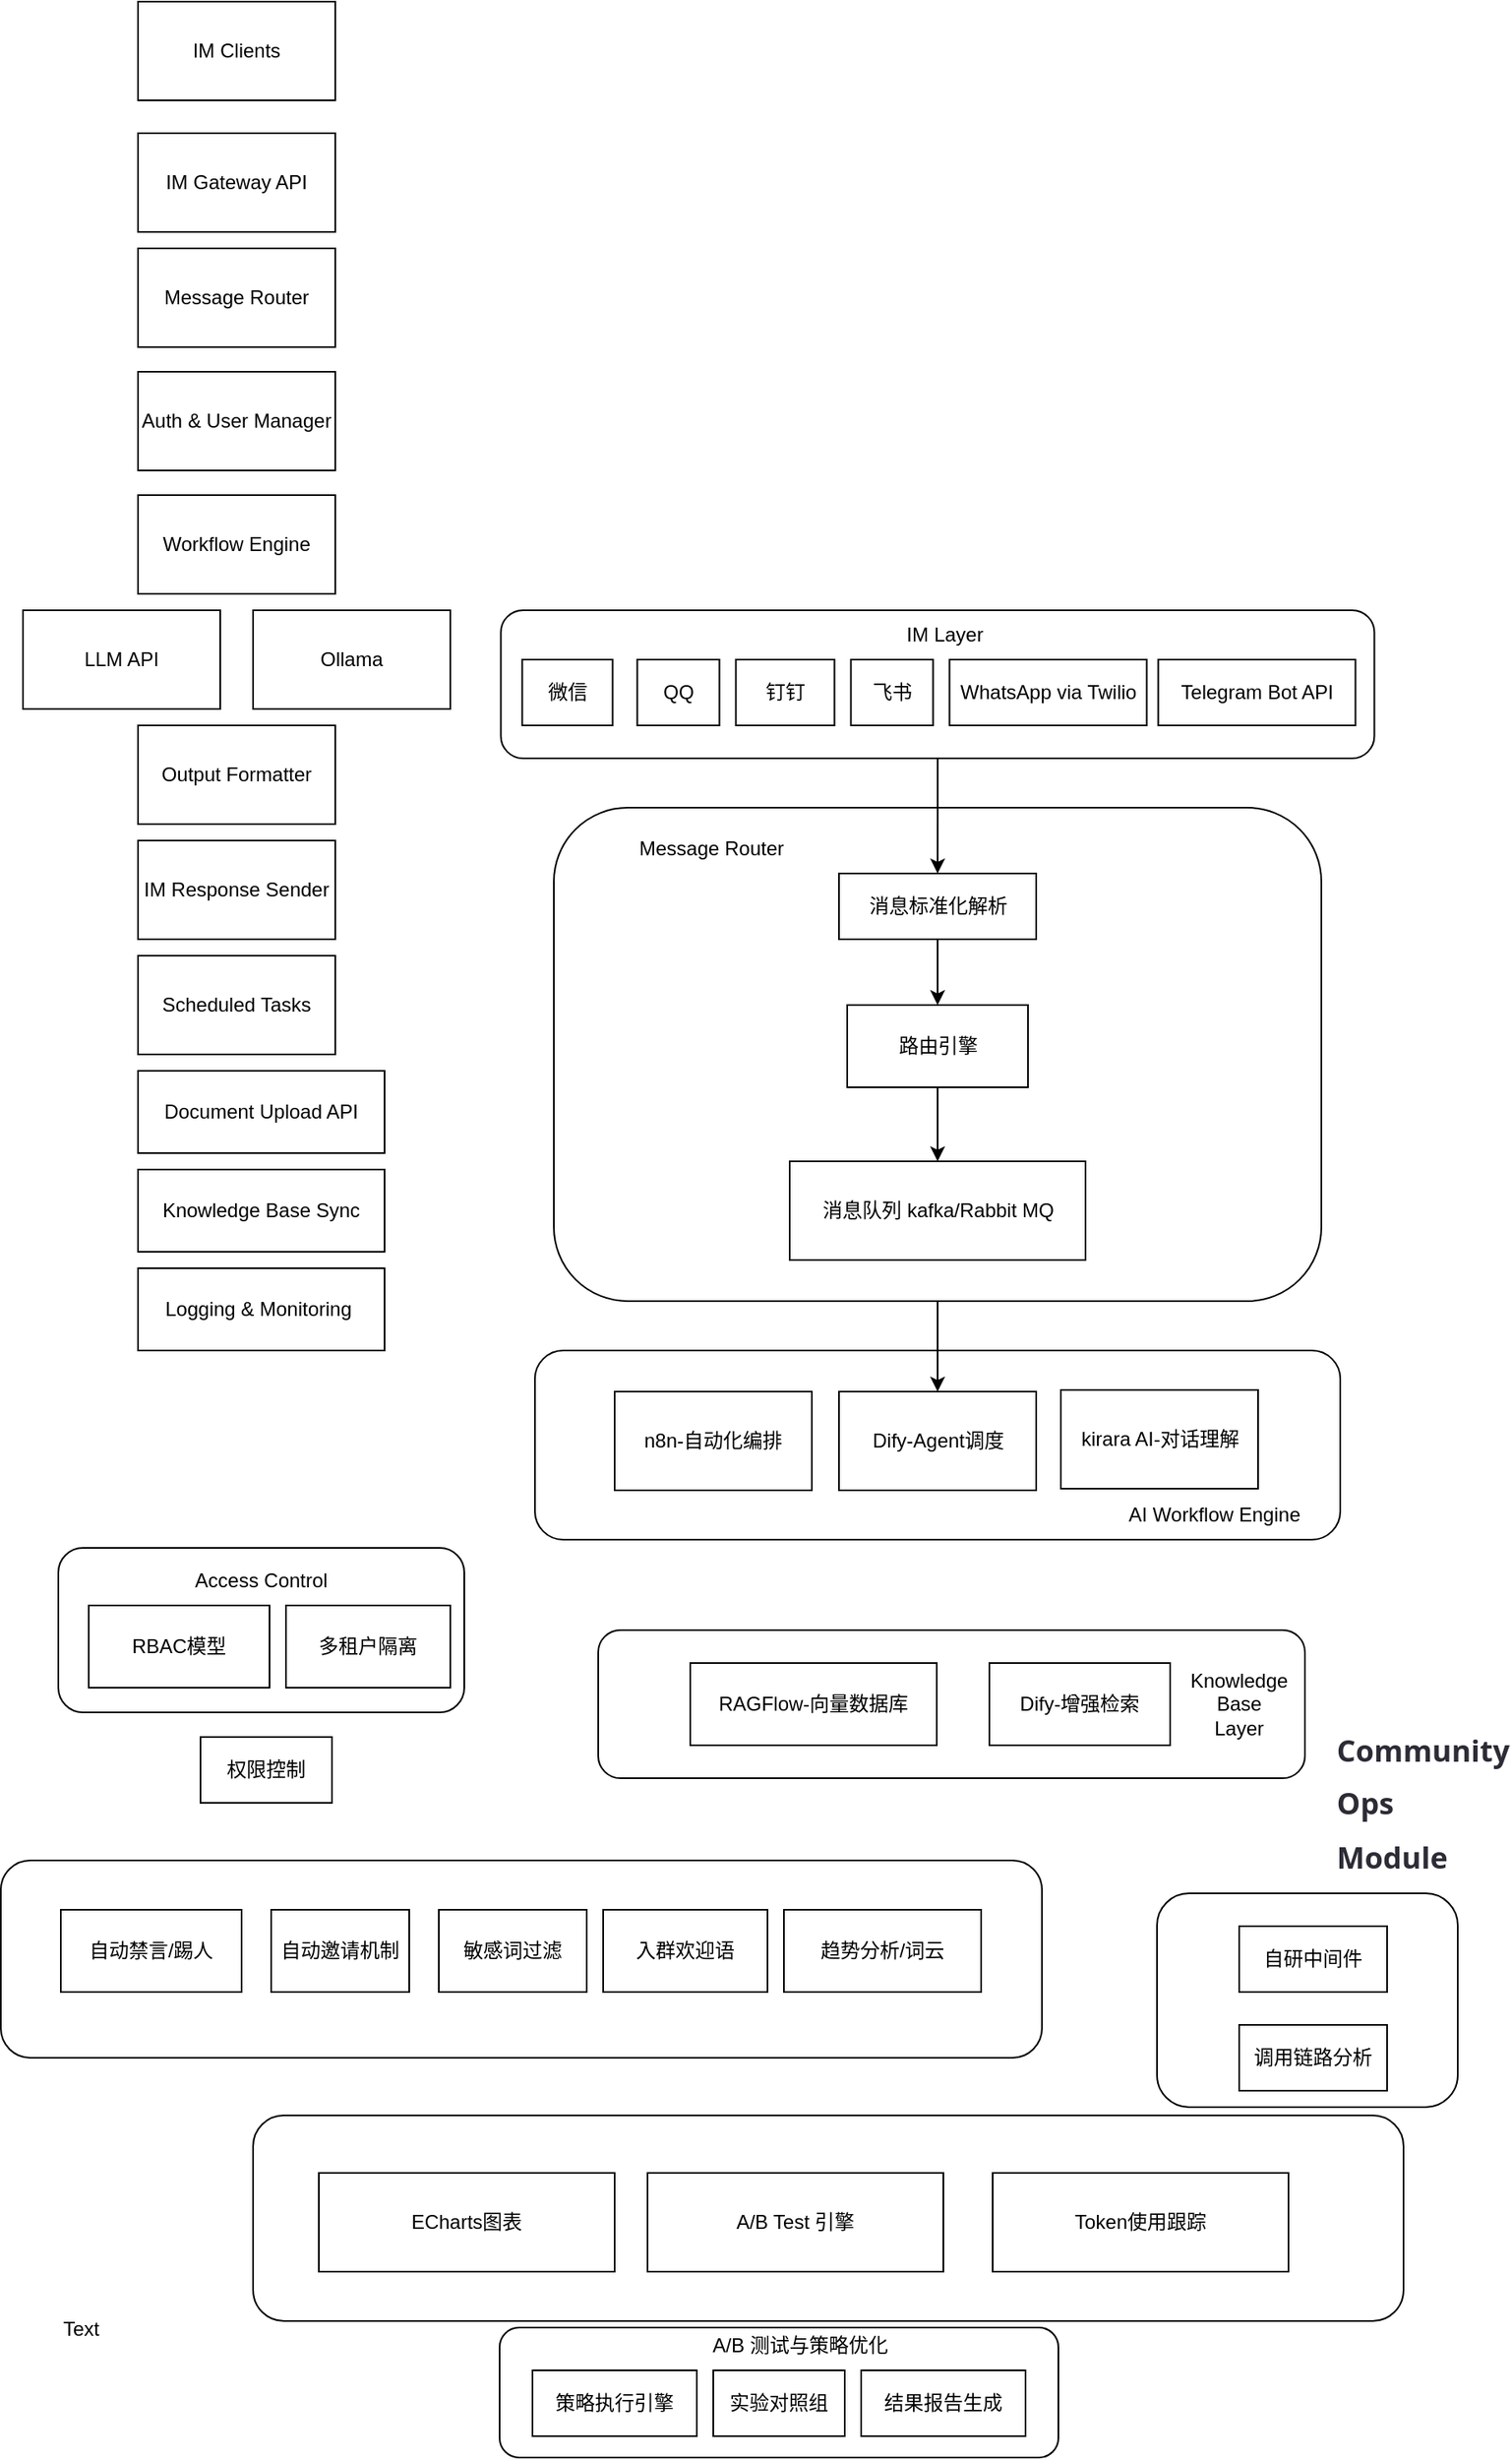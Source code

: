 <mxfile version="26.2.14">
  <diagram name="第 1 页" id="JanZvm9GmfoyH5EoVBpL">
    <mxGraphModel dx="1653" dy="920" grid="1" gridSize="10" guides="1" tooltips="1" connect="1" arrows="1" fold="1" page="1" pageScale="1" pageWidth="827" pageHeight="1169" math="0" shadow="0">
      <root>
        <mxCell id="0" />
        <mxCell id="1" parent="0" />
        <mxCell id="R6lNFjQ6ufHweTg9IIqP-63" value="&lt;span style=&quot;color: rgba(0, 0, 0, 0); font-family: monospace; font-size: 0px; text-align: start; text-wrap-mode: nowrap;&quot;&gt;%3CmxGraphModel%3E%3Croot%3E%3CmxCell%20id%3D%220%22%2F%3E%3CmxCell%20id%3D%221%22%20parent%3D%220%22%2F%3E%3CmxCell%20id%3D%222%22%20value%3D%22%22%20style%3D%22rounded%3D1%3BwhiteSpace%3Dwrap%3Bhtml%3D1%3B%22%20vertex%3D%221%22%20parent%3D%221%22%3E%3CmxGeometry%20x%3D%22373%22%20y%3D%22790%22%20width%3D%22467%22%20height%3D%22340%22%20as%3D%22geometry%22%2F%3E%3C%2FmxCell%3E%3C%2Froot%3E%3C%2FmxGraphModel%3E&lt;/span&gt;" style="rounded=1;whiteSpace=wrap;html=1;" vertex="1" parent="1">
          <mxGeometry x="71.5" y="1240" width="247" height="100" as="geometry" />
        </mxCell>
        <mxCell id="R6lNFjQ6ufHweTg9IIqP-62" value="&lt;span style=&quot;color: rgba(0, 0, 0, 0); font-family: monospace; font-size: 0px; text-align: start; text-wrap-mode: nowrap;&quot;&gt;%3CmxGraphModel%3E%3Croot%3E%3CmxCell%20id%3D%220%22%2F%3E%3CmxCell%20id%3D%221%22%20parent%3D%220%22%2F%3E%3CmxCell%20id%3D%222%22%20value%3D%22%22%20style%3D%22rounded%3D1%3BwhiteSpace%3Dwrap%3Bhtml%3D1%3B%22%20vertex%3D%221%22%20parent%3D%221%22%3E%3CmxGeometry%20x%3D%22373%22%20y%3D%22790%22%20width%3D%22467%22%20height%3D%22340%22%20as%3D%22geometry%22%2F%3E%3C%2FmxCell%3E%3C%2Froot%3E%3C%2FmxGraphModel%3E&lt;/span&gt;" style="rounded=1;whiteSpace=wrap;html=1;" vertex="1" parent="1">
          <mxGeometry x="36.5" y="1430" width="633.5" height="120" as="geometry" />
        </mxCell>
        <mxCell id="R6lNFjQ6ufHweTg9IIqP-61" value="&lt;span style=&quot;color: rgba(0, 0, 0, 0); font-family: monospace; font-size: 0px; text-align: start; text-wrap-mode: nowrap;&quot;&gt;%3CmxGraphModel%3E%3Croot%3E%3CmxCell%20id%3D%220%22%2F%3E%3CmxCell%20id%3D%221%22%20parent%3D%220%22%2F%3E%3CmxCell%20id%3D%222%22%20value%3D%22%22%20style%3D%22rounded%3D1%3BwhiteSpace%3Dwrap%3Bhtml%3D1%3B%22%20vertex%3D%221%22%20parent%3D%221%22%3E%3CmxGeometry%20x%3D%22373%22%20y%3D%22790%22%20width%3D%22467%22%20height%3D%22340%22%20as%3D%22geometry%22%2F%3E%3C%2FmxCell%3E%3C%2Froot%3E%3C%2FmxGraphModel%3E&lt;/span&gt;" style="rounded=1;whiteSpace=wrap;html=1;" vertex="1" parent="1">
          <mxGeometry x="190" y="1585" width="700" height="125" as="geometry" />
        </mxCell>
        <mxCell id="R6lNFjQ6ufHweTg9IIqP-60" value="&lt;span style=&quot;color: rgba(0, 0, 0, 0); font-family: monospace; font-size: 0px; text-align: start; text-wrap-mode: nowrap;&quot;&gt;%3CmxGraphModel%3E%3Croot%3E%3CmxCell%20id%3D%220%22%2F%3E%3CmxCell%20id%3D%221%22%20parent%3D%220%22%2F%3E%3CmxCell%20id%3D%222%22%20value%3D%22%22%20style%3D%22rounded%3D1%3BwhiteSpace%3Dwrap%3Bhtml%3D1%3B%22%20vertex%3D%221%22%20parent%3D%221%22%3E%3CmxGeometry%20x%3D%22373%22%20y%3D%22790%22%20width%3D%22467%22%20height%3D%22340%22%20as%3D%22geometry%22%2F%3E%3C%2FmxCell%3E%3C%2Froot%3E%3C%2FmxGraphModel%3E&lt;/span&gt;" style="rounded=1;whiteSpace=wrap;html=1;" vertex="1" parent="1">
          <mxGeometry x="740" y="1450" width="183" height="130" as="geometry" />
        </mxCell>
        <mxCell id="R6lNFjQ6ufHweTg9IIqP-58" value="&lt;span style=&quot;color: rgba(0, 0, 0, 0); font-family: monospace; font-size: 0px; text-align: start; text-wrap-mode: nowrap;&quot;&gt;%3CmxGraphModel%3E%3Croot%3E%3CmxCell%20id%3D%220%22%2F%3E%3CmxCell%20id%3D%221%22%20parent%3D%220%22%2F%3E%3CmxCell%20id%3D%222%22%20value%3D%22%22%20style%3D%22rounded%3D1%3BwhiteSpace%3Dwrap%3Bhtml%3D1%3B%22%20vertex%3D%221%22%20parent%3D%221%22%3E%3CmxGeometry%20x%3D%22373%22%20y%3D%22790%22%20width%3D%22467%22%20height%3D%22340%22%20as%3D%22geometry%22%2F%3E%3C%2FmxCell%3E%3C%2Froot%3E%3C%2FmxGraphModel%3E&lt;/span&gt;" style="rounded=1;whiteSpace=wrap;html=1;" vertex="1" parent="1">
          <mxGeometry x="400" y="1290" width="430" height="90" as="geometry" />
        </mxCell>
        <mxCell id="R6lNFjQ6ufHweTg9IIqP-57" value="&lt;span style=&quot;color: rgba(0, 0, 0, 0); font-family: monospace; font-size: 0px; text-align: start; text-wrap-mode: nowrap;&quot;&gt;%3CmxGraphModel%3E%3Croot%3E%3CmxCell%20id%3D%220%22%2F%3E%3CmxCell%20id%3D%221%22%20parent%3D%220%22%2F%3E%3CmxCell%20id%3D%222%22%20value%3D%22%22%20style%3D%22rounded%3D1%3BwhiteSpace%3Dwrap%3Bhtml%3D1%3B%22%20vertex%3D%221%22%20parent%3D%221%22%3E%3CmxGeometry%20x%3D%22373%22%20y%3D%22790%22%20width%3D%22467%22%20height%3D%22340%22%20as%3D%22geometry%22%2F%3E%3C%2FmxCell%3E%3C%2Froot%3E%3C%2FmxGraphModel%3E&lt;/span&gt;" style="rounded=1;whiteSpace=wrap;html=1;" vertex="1" parent="1">
          <mxGeometry x="361.5" y="1120" width="490" height="115" as="geometry" />
        </mxCell>
        <mxCell id="R6lNFjQ6ufHweTg9IIqP-71" value="" style="edgeStyle=orthogonalEdgeStyle;rounded=0;orthogonalLoop=1;jettySize=auto;html=1;" edge="1" parent="1" source="R6lNFjQ6ufHweTg9IIqP-56" target="R6lNFjQ6ufHweTg9IIqP-27">
          <mxGeometry relative="1" as="geometry" />
        </mxCell>
        <mxCell id="R6lNFjQ6ufHweTg9IIqP-56" value="" style="rounded=1;whiteSpace=wrap;html=1;" vertex="1" parent="1">
          <mxGeometry x="373" y="790" width="467" height="300" as="geometry" />
        </mxCell>
        <mxCell id="R6lNFjQ6ufHweTg9IIqP-67" value="" style="edgeStyle=orthogonalEdgeStyle;rounded=0;orthogonalLoop=1;jettySize=auto;html=1;" edge="1" parent="1" source="R6lNFjQ6ufHweTg9IIqP-52" target="R6lNFjQ6ufHweTg9IIqP-23">
          <mxGeometry relative="1" as="geometry" />
        </mxCell>
        <mxCell id="R6lNFjQ6ufHweTg9IIqP-52" value="" style="rounded=1;whiteSpace=wrap;html=1;" vertex="1" parent="1">
          <mxGeometry x="340.75" y="670" width="531.5" height="90" as="geometry" />
        </mxCell>
        <mxCell id="R6lNFjQ6ufHweTg9IIqP-49" value="" style="rounded=1;whiteSpace=wrap;html=1;" vertex="1" parent="1">
          <mxGeometry x="340" y="1714" width="340" height="79" as="geometry" />
        </mxCell>
        <mxCell id="R6lNFjQ6ufHweTg9IIqP-1" value="IM Clients" style="rounded=0;whiteSpace=wrap;html=1;" vertex="1" parent="1">
          <mxGeometry x="120" y="300" width="120" height="60" as="geometry" />
        </mxCell>
        <mxCell id="R6lNFjQ6ufHweTg9IIqP-2" value="IM Gateway API" style="rounded=0;whiteSpace=wrap;html=1;" vertex="1" parent="1">
          <mxGeometry x="120" y="380" width="120" height="60" as="geometry" />
        </mxCell>
        <mxCell id="R6lNFjQ6ufHweTg9IIqP-3" value="Message Router" style="rounded=0;whiteSpace=wrap;html=1;" vertex="1" parent="1">
          <mxGeometry x="120" y="450" width="120" height="60" as="geometry" />
        </mxCell>
        <mxCell id="R6lNFjQ6ufHweTg9IIqP-4" value="Auth &amp;amp; User Manager" style="rounded=0;whiteSpace=wrap;html=1;" vertex="1" parent="1">
          <mxGeometry x="120" y="525" width="120" height="60" as="geometry" />
        </mxCell>
        <mxCell id="R6lNFjQ6ufHweTg9IIqP-5" value="Workflow Engine" style="rounded=0;whiteSpace=wrap;html=1;" vertex="1" parent="1">
          <mxGeometry x="120" y="600" width="120" height="60" as="geometry" />
        </mxCell>
        <mxCell id="R6lNFjQ6ufHweTg9IIqP-6" value="LLM API" style="rounded=0;whiteSpace=wrap;html=1;" vertex="1" parent="1">
          <mxGeometry x="50" y="670" width="120" height="60" as="geometry" />
        </mxCell>
        <mxCell id="R6lNFjQ6ufHweTg9IIqP-7" value="Ollama" style="rounded=0;whiteSpace=wrap;html=1;" vertex="1" parent="1">
          <mxGeometry x="190" y="670" width="120" height="60" as="geometry" />
        </mxCell>
        <mxCell id="R6lNFjQ6ufHweTg9IIqP-8" value="消息队列 kafka/Rabbit MQ" style="rounded=0;whiteSpace=wrap;html=1;" vertex="1" parent="1">
          <mxGeometry x="516.5" y="1005" width="180" height="60" as="geometry" />
        </mxCell>
        <mxCell id="R6lNFjQ6ufHweTg9IIqP-9" value="Output Formatter" style="rounded=0;whiteSpace=wrap;html=1;" vertex="1" parent="1">
          <mxGeometry x="120" y="740" width="120" height="60" as="geometry" />
        </mxCell>
        <mxCell id="R6lNFjQ6ufHweTg9IIqP-10" value="IM Response Sender" style="rounded=0;whiteSpace=wrap;html=1;" vertex="1" parent="1">
          <mxGeometry x="120" y="810" width="120" height="60" as="geometry" />
        </mxCell>
        <mxCell id="R6lNFjQ6ufHweTg9IIqP-11" value="Scheduled Tasks" style="rounded=0;whiteSpace=wrap;html=1;" vertex="1" parent="1">
          <mxGeometry x="120" y="880" width="120" height="60" as="geometry" />
        </mxCell>
        <mxCell id="R6lNFjQ6ufHweTg9IIqP-12" value="Document Upload API" style="rounded=0;whiteSpace=wrap;html=1;" vertex="1" parent="1">
          <mxGeometry x="120" y="950" width="150" height="50" as="geometry" />
        </mxCell>
        <mxCell id="R6lNFjQ6ufHweTg9IIqP-13" value="Knowledge Base Sync" style="rounded=0;whiteSpace=wrap;html=1;" vertex="1" parent="1">
          <mxGeometry x="120" y="1010" width="150" height="50" as="geometry" />
        </mxCell>
        <mxCell id="R6lNFjQ6ufHweTg9IIqP-14" value="Logging &amp;amp; Monitoring&amp;nbsp;" style="rounded=0;whiteSpace=wrap;html=1;" vertex="1" parent="1">
          <mxGeometry x="120" y="1070" width="150" height="50" as="geometry" />
        </mxCell>
        <mxCell id="R6lNFjQ6ufHweTg9IIqP-16" value="微信" style="rounded=0;whiteSpace=wrap;html=1;" vertex="1" parent="1">
          <mxGeometry x="353.75" y="700" width="55" height="40" as="geometry" />
        </mxCell>
        <mxCell id="R6lNFjQ6ufHweTg9IIqP-18" value="QQ" style="rounded=0;whiteSpace=wrap;html=1;" vertex="1" parent="1">
          <mxGeometry x="423.75" y="700" width="50" height="40" as="geometry" />
        </mxCell>
        <mxCell id="R6lNFjQ6ufHweTg9IIqP-19" value="钉钉" style="rounded=0;whiteSpace=wrap;html=1;" vertex="1" parent="1">
          <mxGeometry x="483.75" y="700" width="60" height="40" as="geometry" />
        </mxCell>
        <mxCell id="R6lNFjQ6ufHweTg9IIqP-20" value="飞书" style="rounded=0;whiteSpace=wrap;html=1;" vertex="1" parent="1">
          <mxGeometry x="553.75" y="700" width="50" height="40" as="geometry" />
        </mxCell>
        <mxCell id="R6lNFjQ6ufHweTg9IIqP-21" value="WhatsApp via Twilio" style="rounded=0;whiteSpace=wrap;html=1;" vertex="1" parent="1">
          <mxGeometry x="613.75" y="700" width="120" height="40" as="geometry" />
        </mxCell>
        <mxCell id="R6lNFjQ6ufHweTg9IIqP-22" value="Telegram Bot API&lt;span style=&quot;color: rgba(0, 0, 0, 0); font-family: monospace; font-size: 0px; text-align: start; text-wrap-mode: nowrap;&quot;&gt;%3CmxGraphModel%3E%3Croot%3E%3CmxCell%20id%3D%220%22%2F%3E%3CmxCell%20id%3D%221%22%20parent%3D%220%22%2F%3E%3CmxCell%20id%3D%222%22%20value%3D%22WhatsApp%20via%20Twilio%22%20style%3D%22rounded%3D0%3BwhiteSpace%3Dwrap%3Bhtml%3D1%3B%22%20vertex%3D%221%22%20parent%3D%221%22%3E%3CmxGeometry%20x%3D%22480%22%20y%3D%22490%22%20width%3D%22120%22%20height%3D%2260%22%20as%3D%22geometry%22%2F%3E%3C%2FmxCell%3E%3C%2Froot%3E%3C%2FmxGraphModel%3E&lt;/span&gt;" style="rounded=0;whiteSpace=wrap;html=1;" vertex="1" parent="1">
          <mxGeometry x="740.75" y="700" width="120" height="40" as="geometry" />
        </mxCell>
        <mxCell id="R6lNFjQ6ufHweTg9IIqP-65" value="" style="edgeStyle=orthogonalEdgeStyle;rounded=0;orthogonalLoop=1;jettySize=auto;html=1;" edge="1" parent="1" source="R6lNFjQ6ufHweTg9IIqP-23" target="R6lNFjQ6ufHweTg9IIqP-24">
          <mxGeometry relative="1" as="geometry" />
        </mxCell>
        <mxCell id="R6lNFjQ6ufHweTg9IIqP-23" value="消息标准化解析" style="rounded=0;whiteSpace=wrap;html=1;" vertex="1" parent="1">
          <mxGeometry x="546.5" y="830" width="120" height="40" as="geometry" />
        </mxCell>
        <mxCell id="R6lNFjQ6ufHweTg9IIqP-66" value="" style="edgeStyle=orthogonalEdgeStyle;rounded=0;orthogonalLoop=1;jettySize=auto;html=1;" edge="1" parent="1" source="R6lNFjQ6ufHweTg9IIqP-24" target="R6lNFjQ6ufHweTg9IIqP-8">
          <mxGeometry relative="1" as="geometry" />
        </mxCell>
        <mxCell id="R6lNFjQ6ufHweTg9IIqP-24" value="路由引擎" style="rounded=0;whiteSpace=wrap;html=1;" vertex="1" parent="1">
          <mxGeometry x="551.5" y="910" width="110" height="50" as="geometry" />
        </mxCell>
        <mxCell id="R6lNFjQ6ufHweTg9IIqP-26" value="n8n-自动化编排" style="rounded=0;whiteSpace=wrap;html=1;" vertex="1" parent="1">
          <mxGeometry x="410" y="1145" width="120" height="60" as="geometry" />
        </mxCell>
        <mxCell id="R6lNFjQ6ufHweTg9IIqP-27" value="Dify-Agent调度" style="rounded=0;whiteSpace=wrap;html=1;" vertex="1" parent="1">
          <mxGeometry x="546.5" y="1145" width="120" height="60" as="geometry" />
        </mxCell>
        <mxCell id="R6lNFjQ6ufHweTg9IIqP-28" value="kirara AI-对话理解" style="rounded=0;whiteSpace=wrap;html=1;" vertex="1" parent="1">
          <mxGeometry x="681.5" y="1144" width="120" height="60" as="geometry" />
        </mxCell>
        <mxCell id="R6lNFjQ6ufHweTg9IIqP-29" value="Dify-增强检索" style="rounded=0;whiteSpace=wrap;html=1;" vertex="1" parent="1">
          <mxGeometry x="638" y="1310" width="110" height="50" as="geometry" />
        </mxCell>
        <mxCell id="R6lNFjQ6ufHweTg9IIqP-30" value="RAGFlow-向量数据库" style="rounded=0;whiteSpace=wrap;html=1;" vertex="1" parent="1">
          <mxGeometry x="456" y="1310" width="150" height="50" as="geometry" />
        </mxCell>
        <mxCell id="R6lNFjQ6ufHweTg9IIqP-32" value="RBAC模型" style="rounded=0;whiteSpace=wrap;html=1;" vertex="1" parent="1">
          <mxGeometry x="90" y="1275" width="110" height="50" as="geometry" />
        </mxCell>
        <mxCell id="R6lNFjQ6ufHweTg9IIqP-33" value="自动禁言/踢人" style="rounded=0;whiteSpace=wrap;html=1;" vertex="1" parent="1">
          <mxGeometry x="73" y="1460" width="110" height="50" as="geometry" />
        </mxCell>
        <mxCell id="R6lNFjQ6ufHweTg9IIqP-34" value="多租户隔离" style="rounded=0;whiteSpace=wrap;html=1;" vertex="1" parent="1">
          <mxGeometry x="210" y="1275" width="100" height="50" as="geometry" />
        </mxCell>
        <mxCell id="R6lNFjQ6ufHweTg9IIqP-35" value="权限控制" style="rounded=0;whiteSpace=wrap;html=1;" vertex="1" parent="1">
          <mxGeometry x="158" y="1355" width="80" height="40" as="geometry" />
        </mxCell>
        <mxCell id="R6lNFjQ6ufHweTg9IIqP-36" value="自动邀请机制" style="rounded=0;whiteSpace=wrap;html=1;" vertex="1" parent="1">
          <mxGeometry x="201" y="1460" width="84" height="50" as="geometry" />
        </mxCell>
        <mxCell id="R6lNFjQ6ufHweTg9IIqP-37" value="敏感词过滤" style="rounded=0;whiteSpace=wrap;html=1;" vertex="1" parent="1">
          <mxGeometry x="303" y="1460" width="90" height="50" as="geometry" />
        </mxCell>
        <mxCell id="R6lNFjQ6ufHweTg9IIqP-38" value="入群欢迎语" style="rounded=0;whiteSpace=wrap;html=1;" vertex="1" parent="1">
          <mxGeometry x="403" y="1460" width="100" height="50" as="geometry" />
        </mxCell>
        <mxCell id="R6lNFjQ6ufHweTg9IIqP-39" value="趋势分析/词云" style="rounded=0;whiteSpace=wrap;html=1;" vertex="1" parent="1">
          <mxGeometry x="513" y="1460" width="120" height="50" as="geometry" />
        </mxCell>
        <mxCell id="R6lNFjQ6ufHweTg9IIqP-40" value="自研中间件" style="rounded=0;whiteSpace=wrap;html=1;" vertex="1" parent="1">
          <mxGeometry x="790" y="1470" width="90" height="40" as="geometry" />
        </mxCell>
        <mxCell id="R6lNFjQ6ufHweTg9IIqP-41" value="调用链路分析" style="rounded=0;whiteSpace=wrap;html=1;" vertex="1" parent="1">
          <mxGeometry x="790" y="1530" width="90" height="40" as="geometry" />
        </mxCell>
        <mxCell id="R6lNFjQ6ufHweTg9IIqP-42" value="Token使用跟踪" style="rounded=0;whiteSpace=wrap;html=1;" vertex="1" parent="1">
          <mxGeometry x="640" y="1620" width="180" height="60" as="geometry" />
        </mxCell>
        <mxCell id="R6lNFjQ6ufHweTg9IIqP-43" value="A/B Test 引擎" style="rounded=0;whiteSpace=wrap;html=1;" vertex="1" parent="1">
          <mxGeometry x="430" y="1620" width="180" height="60" as="geometry" />
        </mxCell>
        <mxCell id="R6lNFjQ6ufHweTg9IIqP-44" value="ECharts图表" style="rounded=0;whiteSpace=wrap;html=1;" vertex="1" parent="1">
          <mxGeometry x="230" y="1620" width="180" height="60" as="geometry" />
        </mxCell>
        <mxCell id="R6lNFjQ6ufHweTg9IIqP-45" value="策略执行引擎" style="rounded=0;whiteSpace=wrap;html=1;" vertex="1" parent="1">
          <mxGeometry x="360" y="1740" width="100" height="40" as="geometry" />
        </mxCell>
        <mxCell id="R6lNFjQ6ufHweTg9IIqP-46" value="实验对照组" style="rounded=0;whiteSpace=wrap;html=1;" vertex="1" parent="1">
          <mxGeometry x="470" y="1740" width="80" height="40" as="geometry" />
        </mxCell>
        <mxCell id="R6lNFjQ6ufHweTg9IIqP-47" value="结果报告生成" style="rounded=0;whiteSpace=wrap;html=1;" vertex="1" parent="1">
          <mxGeometry x="560" y="1740" width="100" height="40" as="geometry" />
        </mxCell>
        <mxCell id="R6lNFjQ6ufHweTg9IIqP-50" value="A/B 测试与策略优化" style="text;strokeColor=none;align=center;fillColor=none;html=1;verticalAlign=middle;whiteSpace=wrap;rounded=0;" vertex="1" parent="1">
          <mxGeometry x="440" y="1709" width="166" height="31" as="geometry" />
        </mxCell>
        <mxCell id="R6lNFjQ6ufHweTg9IIqP-51" value="Text" style="text;html=1;align=center;verticalAlign=middle;resizable=0;points=[];autosize=1;strokeColor=none;fillColor=none;" vertex="1" parent="1">
          <mxGeometry x="60" y="1700" width="50" height="30" as="geometry" />
        </mxCell>
        <mxCell id="R6lNFjQ6ufHweTg9IIqP-53" value="IM Layer" style="text;strokeColor=none;align=center;fillColor=none;html=1;verticalAlign=middle;whiteSpace=wrap;rounded=0;" vertex="1" parent="1">
          <mxGeometry x="580.75" y="670" width="60" height="30" as="geometry" />
        </mxCell>
        <mxCell id="R6lNFjQ6ufHweTg9IIqP-68" style="edgeStyle=orthogonalEdgeStyle;rounded=0;orthogonalLoop=1;jettySize=auto;html=1;exitX=0.5;exitY=1;exitDx=0;exitDy=0;" edge="1" parent="1" source="R6lNFjQ6ufHweTg9IIqP-56" target="R6lNFjQ6ufHweTg9IIqP-56">
          <mxGeometry relative="1" as="geometry" />
        </mxCell>
        <mxCell id="R6lNFjQ6ufHweTg9IIqP-69" value="Message Router" style="text;strokeColor=none;align=center;fillColor=none;html=1;verticalAlign=middle;whiteSpace=wrap;rounded=0;" vertex="1" parent="1">
          <mxGeometry x="414" y="800" width="110" height="30" as="geometry" />
        </mxCell>
        <mxCell id="R6lNFjQ6ufHweTg9IIqP-70" value="AI Workflow Engine" style="text;strokeColor=none;align=center;fillColor=none;html=1;verticalAlign=middle;whiteSpace=wrap;rounded=0;" vertex="1" parent="1">
          <mxGeometry x="720" y="1205" width="110" height="30" as="geometry" />
        </mxCell>
        <mxCell id="R6lNFjQ6ufHweTg9IIqP-72" value="Access Control" style="text;strokeColor=none;align=center;fillColor=none;html=1;verticalAlign=middle;whiteSpace=wrap;rounded=0;" vertex="1" parent="1">
          <mxGeometry x="140" y="1245" width="110" height="30" as="geometry" />
        </mxCell>
        <mxCell id="R6lNFjQ6ufHweTg9IIqP-73" value="Knowledge Base Layer" style="text;strokeColor=none;align=center;fillColor=none;html=1;verticalAlign=middle;whiteSpace=wrap;rounded=0;" vertex="1" parent="1">
          <mxGeometry x="760" y="1320" width="60" height="30" as="geometry" />
        </mxCell>
        <mxCell id="R6lNFjQ6ufHweTg9IIqP-74" value="&lt;h3 style=&quot;--tw-border-spacing-x: 0; --tw-border-spacing-y: 0; --tw-translate-x: 0; --tw-translate-y: 0; --tw-rotate: 0; --tw-skew-x: 0; --tw-skew-y: 0; --tw-scale-x: 1; --tw-scale-y: 1; --tw-pan-x: ; --tw-pan-y: ; --tw-pinch-zoom: ; --tw-scroll-snap-strictness: proximity; --tw-gradient-from-position: ; --tw-gradient-via-position: ; --tw-gradient-to-position: ; --tw-ordinal: ; --tw-slashed-zero: ; --tw-numeric-figure: ; --tw-numeric-spacing: ; --tw-numeric-fraction: ; --tw-ring-inset: ; --tw-ring-offset-width: 0px; --tw-ring-offset-color: #fff; --tw-ring-color: rgb(59 130 246 / .5); --tw-ring-offset-shadow: 0 0 #0000; --tw-ring-shadow: 0 0 #0000; --tw-shadow: 0 0 #0000; --tw-shadow-colored: 0 0 #0000; --tw-blur: ; --tw-brightness: ; --tw-contrast: ; --tw-grayscale: ; --tw-hue-rotate: ; --tw-invert: ; --tw-saturate: ; --tw-sepia: ; --tw-drop-shadow: ; --tw-backdrop-blur: ; --tw-backdrop-brightness: ; --tw-backdrop-contrast: ; --tw-backdrop-grayscale: ; --tw-backdrop-hue-rotate: ; --tw-backdrop-invert: ; --tw-backdrop-opacity: ; --tw-backdrop-saturate: ; --tw-backdrop-sepia: ; --tw-contain-size: ; --tw-contain-layout: ; --tw-contain-paint: ; --tw-contain-style: ; box-sizing: border-box; border-width: 0px; border-style: solid; border-color: rgb(227, 227, 227); font-size: 18px; margin: 12px 0px; unicode-bidi: plaintext; color: rgb(44, 44, 54); line-height: 1.78; letter-spacing: 0em; font-family: system-ui, ui-sans-serif, -apple-system, &amp;quot;system-ui&amp;quot;, sans-serif, Inter, NotoSansHans; text-align: start; white-space-collapse: preserve-breaks; background-color: rgb(255, 255, 255);&quot; data-spm-anchor-id=&quot;a2ty_o1.3.0.i3.44ba5171WjYdj4&quot;&gt;Community Ops Module&lt;/h3&gt;" style="text;strokeColor=none;align=center;fillColor=none;html=1;verticalAlign=middle;whiteSpace=wrap;rounded=0;" vertex="1" parent="1">
          <mxGeometry x="872.25" y="1380" width="60" height="30" as="geometry" />
        </mxCell>
      </root>
    </mxGraphModel>
  </diagram>
</mxfile>

